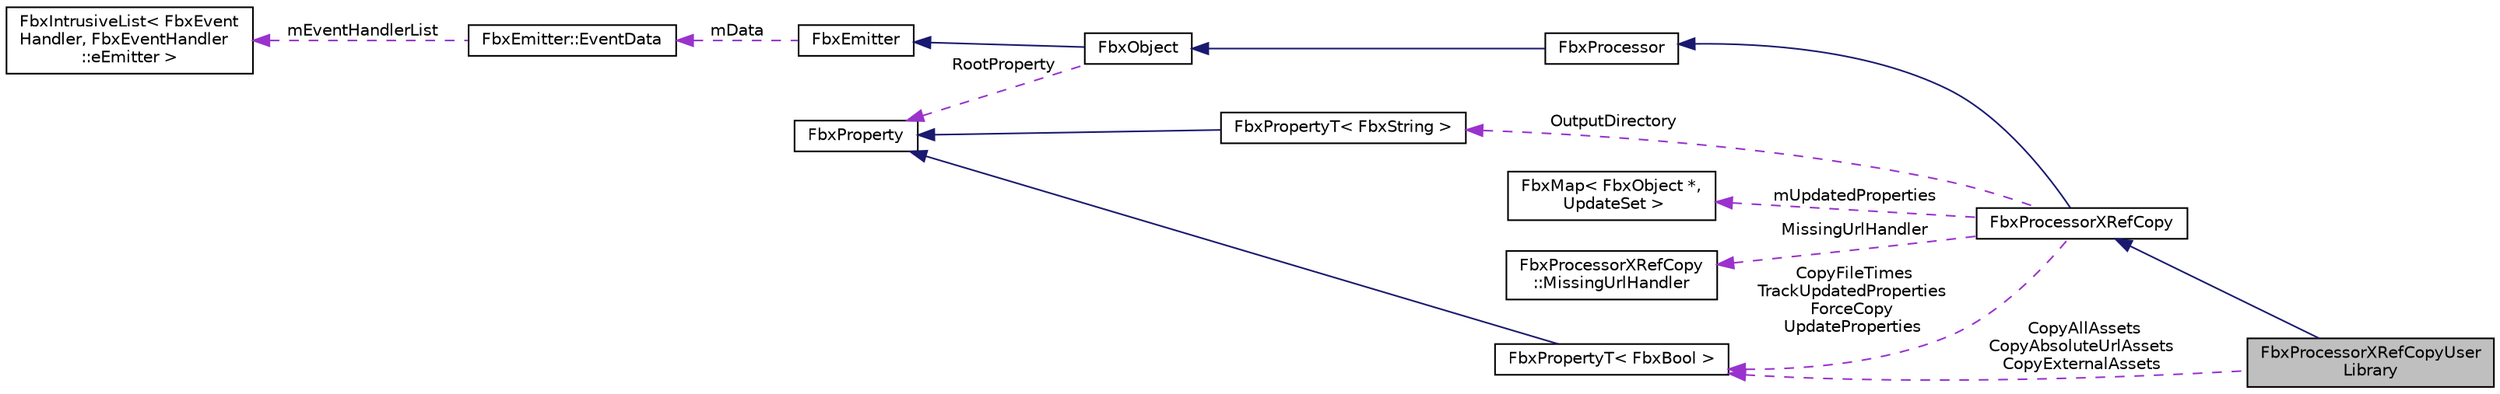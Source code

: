 digraph "FbxProcessorXRefCopyUserLibrary"
{
  edge [fontname="Helvetica",fontsize="10",labelfontname="Helvetica",labelfontsize="10"];
  node [fontname="Helvetica",fontsize="10",shape=record];
  rankdir="LR";
  Node5 [label="FbxProcessorXRefCopyUser\lLibrary",height=0.2,width=0.4,color="black", fillcolor="grey75", style="filled", fontcolor="black"];
  Node6 -> Node5 [dir="back",color="midnightblue",fontsize="10",style="solid"];
  Node6 [label="FbxProcessorXRefCopy",height=0.2,width=0.4,color="black", fillcolor="white", style="filled",URL="$class_fbx_processor_x_ref_copy.html"];
  Node7 -> Node6 [dir="back",color="midnightblue",fontsize="10",style="solid"];
  Node7 [label="FbxProcessor",height=0.2,width=0.4,color="black", fillcolor="white", style="filled",URL="$class_fbx_processor.html"];
  Node8 -> Node7 [dir="back",color="midnightblue",fontsize="10",style="solid"];
  Node8 [label="FbxObject",height=0.2,width=0.4,color="black", fillcolor="white", style="filled",URL="$class_fbx_object.html"];
  Node9 -> Node8 [dir="back",color="midnightblue",fontsize="10",style="solid"];
  Node9 [label="FbxEmitter",height=0.2,width=0.4,color="black", fillcolor="white", style="filled",URL="$class_fbx_emitter.html"];
  Node10 -> Node9 [dir="back",color="darkorchid3",fontsize="10",style="dashed",label=" mData" ];
  Node10 [label="FbxEmitter::EventData",height=0.2,width=0.4,color="black", fillcolor="white", style="filled",URL="$struct_fbx_emitter_1_1_event_data.html"];
  Node11 -> Node10 [dir="back",color="darkorchid3",fontsize="10",style="dashed",label=" mEventHandlerList" ];
  Node11 [label="FbxIntrusiveList\< FbxEvent\lHandler, FbxEventHandler\l::eEmitter \>",height=0.2,width=0.4,color="black", fillcolor="white", style="filled",URL="$class_fbx_intrusive_list.html"];
  Node12 -> Node8 [dir="back",color="darkorchid3",fontsize="10",style="dashed",label=" RootProperty" ];
  Node12 [label="FbxProperty",height=0.2,width=0.4,color="black", fillcolor="white", style="filled",URL="$class_fbx_property.html",tooltip="Class to hold user properties. "];
  Node13 -> Node6 [dir="back",color="darkorchid3",fontsize="10",style="dashed",label=" MissingUrlHandler" ];
  Node13 [label="FbxProcessorXRefCopy\l::MissingUrlHandler",height=0.2,width=0.4,color="black", fillcolor="white", style="filled",URL="$class_fbx_processor_x_ref_copy_1_1_missing_url_handler.html"];
  Node14 -> Node6 [dir="back",color="darkorchid3",fontsize="10",style="dashed",label=" OutputDirectory" ];
  Node14 [label="FbxPropertyT\< FbxString \>",height=0.2,width=0.4,color="black", fillcolor="white", style="filled",URL="$class_fbx_property_t.html"];
  Node12 -> Node14 [dir="back",color="midnightblue",fontsize="10",style="solid"];
  Node15 -> Node6 [dir="back",color="darkorchid3",fontsize="10",style="dashed",label=" CopyFileTimes\nTrackUpdatedProperties\nForceCopy\nUpdateProperties" ];
  Node15 [label="FbxPropertyT\< FbxBool \>",height=0.2,width=0.4,color="black", fillcolor="white", style="filled",URL="$class_fbx_property_t.html"];
  Node12 -> Node15 [dir="back",color="midnightblue",fontsize="10",style="solid"];
  Node16 -> Node6 [dir="back",color="darkorchid3",fontsize="10",style="dashed",label=" mUpdatedProperties" ];
  Node16 [label="FbxMap\< FbxObject *,\l UpdateSet \>",height=0.2,width=0.4,color="black", fillcolor="white", style="filled",URL="$class_fbx_map.html"];
  Node15 -> Node5 [dir="back",color="darkorchid3",fontsize="10",style="dashed",label=" CopyAllAssets\nCopyAbsoluteUrlAssets\nCopyExternalAssets" ];
}
